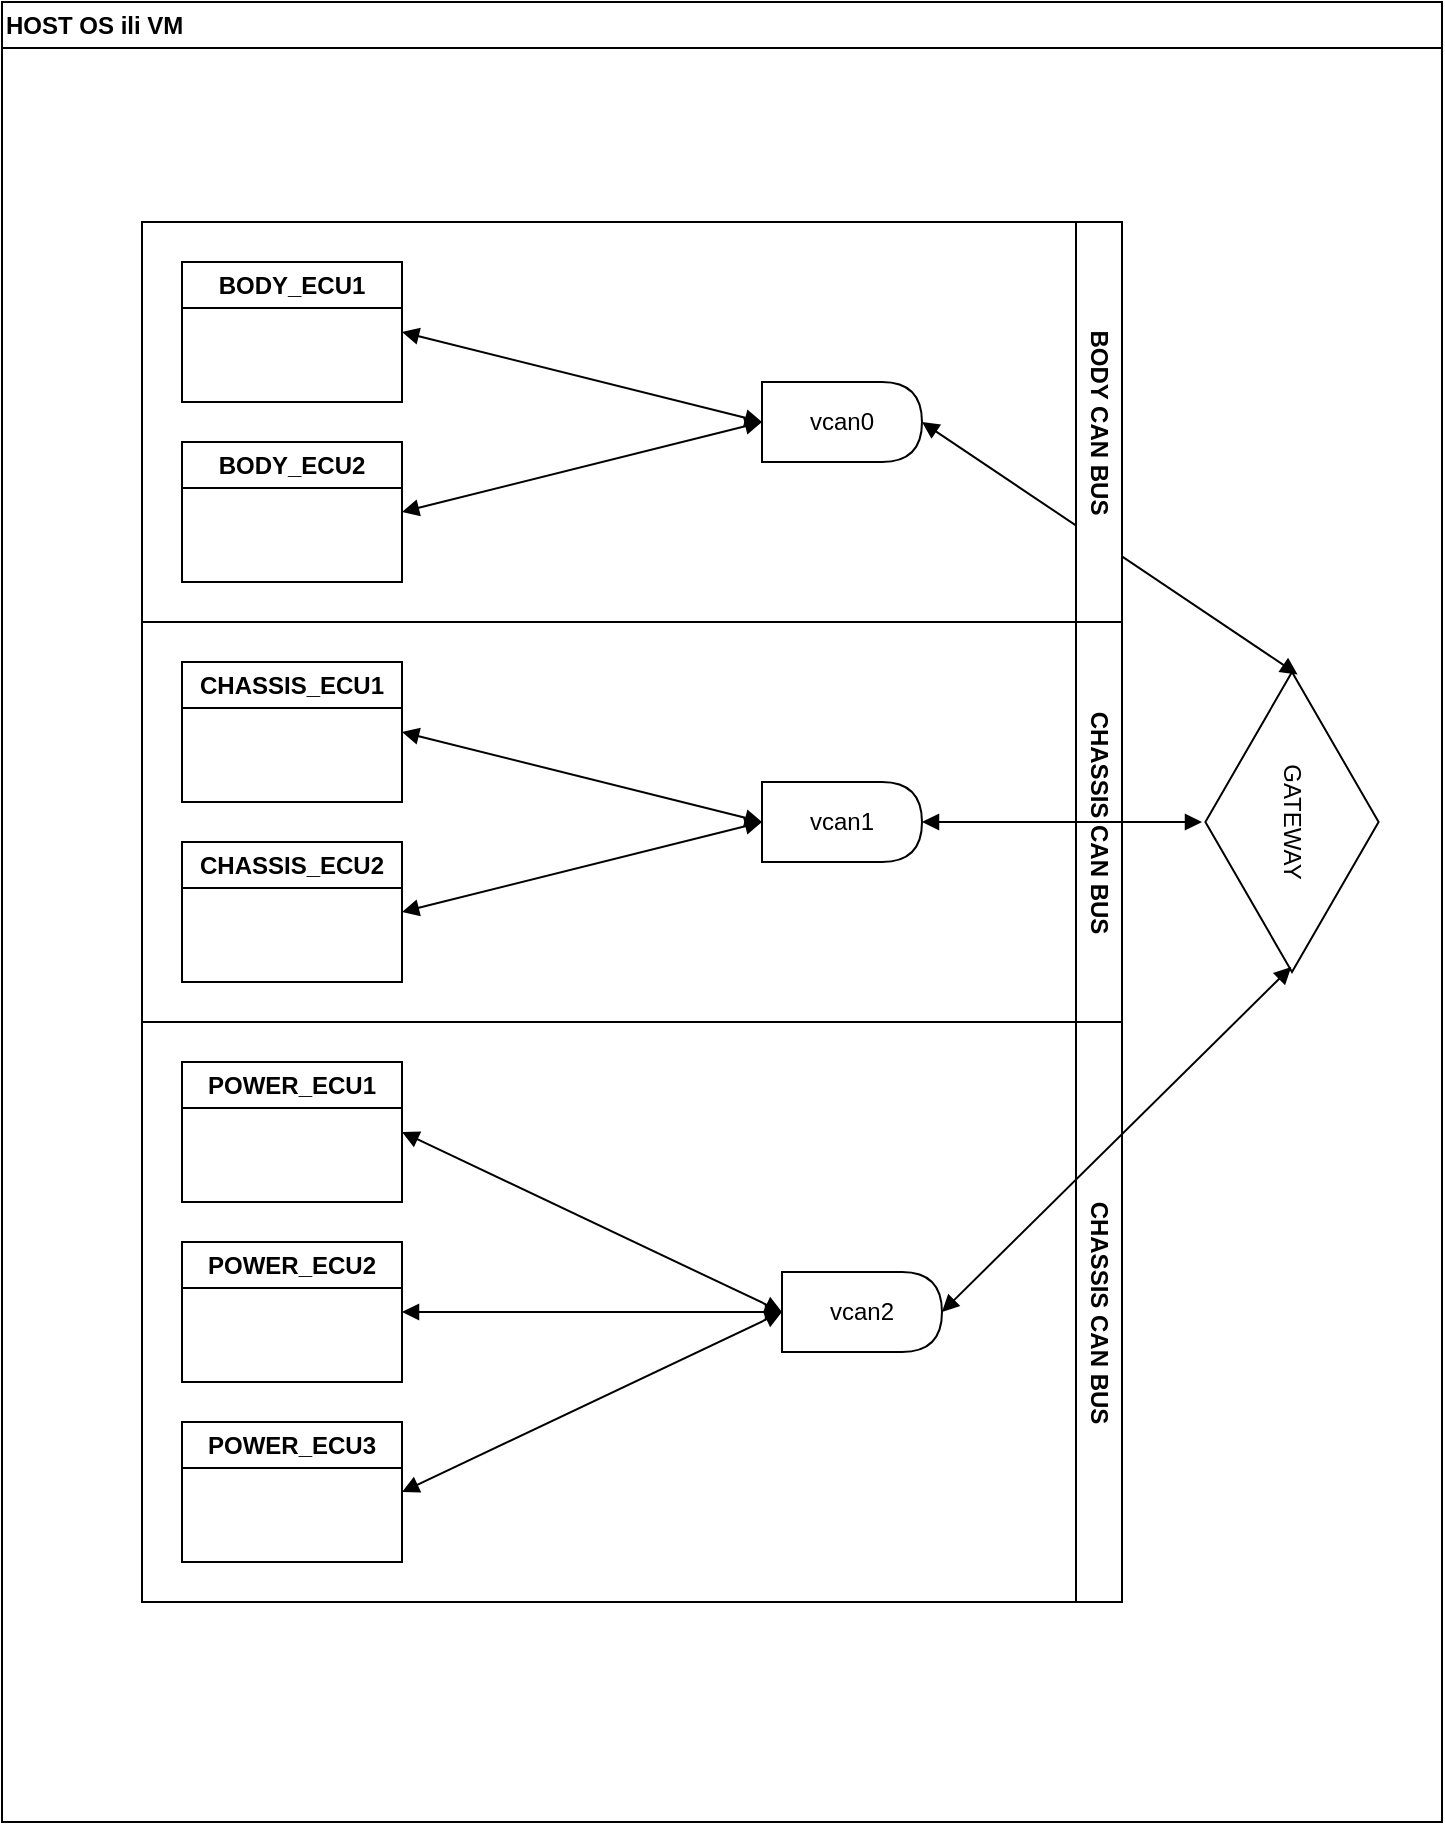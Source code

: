 <mxfile version="22.1.18" type="device">
  <diagram name="Page-1" id="lbpZoGU8aWm_6NN-oRw6">
    <mxGraphModel dx="1488" dy="787" grid="1" gridSize="10" guides="1" tooltips="1" connect="1" arrows="1" fold="1" page="1" pageScale="1" pageWidth="850" pageHeight="1100" math="0" shadow="0">
      <root>
        <mxCell id="0" />
        <mxCell id="1" parent="0" />
        <mxCell id="c1LUgHqlMUX5LM21KsU8-1" value="HOST OS ili VM" style="swimlane;whiteSpace=wrap;html=1;align=left;startSize=23;" vertex="1" parent="1">
          <mxGeometry x="120" y="220" width="720" height="910" as="geometry" />
        </mxCell>
        <mxCell id="c1LUgHqlMUX5LM21KsU8-3" value="BODY_ECU1" style="swimlane;whiteSpace=wrap;html=1;" vertex="1" parent="c1LUgHqlMUX5LM21KsU8-1">
          <mxGeometry x="90" y="130" width="110" height="70" as="geometry" />
        </mxCell>
        <mxCell id="c1LUgHqlMUX5LM21KsU8-4" value="BODY_ECU2" style="swimlane;whiteSpace=wrap;html=1;" vertex="1" parent="c1LUgHqlMUX5LM21KsU8-1">
          <mxGeometry x="90" y="220" width="110" height="70" as="geometry" />
        </mxCell>
        <mxCell id="c1LUgHqlMUX5LM21KsU8-7" value="&lt;div&gt;vcan0&lt;/div&gt;" style="shape=delay;whiteSpace=wrap;html=1;" vertex="1" parent="c1LUgHqlMUX5LM21KsU8-1">
          <mxGeometry x="380" y="190" width="80" height="40" as="geometry" />
        </mxCell>
        <mxCell id="c1LUgHqlMUX5LM21KsU8-9" value="" style="endArrow=block;startArrow=block;endFill=1;startFill=1;html=1;rounded=0;exitX=1;exitY=0.5;exitDx=0;exitDy=0;entryX=0;entryY=0.5;entryDx=0;entryDy=0;" edge="1" parent="c1LUgHqlMUX5LM21KsU8-1" source="c1LUgHqlMUX5LM21KsU8-3" target="c1LUgHqlMUX5LM21KsU8-7">
          <mxGeometry width="160" relative="1" as="geometry">
            <mxPoint x="220" y="210" as="sourcePoint" />
            <mxPoint x="380" y="210" as="targetPoint" />
          </mxGeometry>
        </mxCell>
        <mxCell id="c1LUgHqlMUX5LM21KsU8-10" value="" style="endArrow=block;startArrow=block;endFill=1;startFill=1;html=1;rounded=0;entryX=0;entryY=0.5;entryDx=0;entryDy=0;exitX=1;exitY=0.5;exitDx=0;exitDy=0;" edge="1" parent="c1LUgHqlMUX5LM21KsU8-1" source="c1LUgHqlMUX5LM21KsU8-4" target="c1LUgHqlMUX5LM21KsU8-7">
          <mxGeometry width="160" relative="1" as="geometry">
            <mxPoint x="200" y="250" as="sourcePoint" />
            <mxPoint x="450" y="230" as="targetPoint" />
          </mxGeometry>
        </mxCell>
        <mxCell id="c1LUgHqlMUX5LM21KsU8-22" value="&lt;div&gt;CHASSIS CAN BUS&lt;/div&gt;" style="swimlane;horizontal=0;whiteSpace=wrap;html=1;rotation=-180;" vertex="1" parent="c1LUgHqlMUX5LM21KsU8-1">
          <mxGeometry x="70" y="310" width="490" height="200" as="geometry" />
        </mxCell>
        <mxCell id="c1LUgHqlMUX5LM21KsU8-5" value="&lt;div&gt;CHASSIS_ECU1&lt;/div&gt;" style="swimlane;whiteSpace=wrap;html=1;" vertex="1" parent="c1LUgHqlMUX5LM21KsU8-22">
          <mxGeometry x="20" y="20" width="110" height="70" as="geometry" />
        </mxCell>
        <mxCell id="c1LUgHqlMUX5LM21KsU8-18" value="" style="endArrow=block;startArrow=block;endFill=1;startFill=1;html=1;rounded=0;exitX=1;exitY=0.5;exitDx=0;exitDy=0;entryX=0;entryY=0.5;entryDx=0;entryDy=0;" edge="1" parent="c1LUgHqlMUX5LM21KsU8-22" source="c1LUgHqlMUX5LM21KsU8-5" target="c1LUgHqlMUX5LM21KsU8-8">
          <mxGeometry width="160" relative="1" as="geometry">
            <mxPoint x="150" y="20" as="sourcePoint" />
            <mxPoint x="310" y="20" as="targetPoint" />
          </mxGeometry>
        </mxCell>
        <mxCell id="c1LUgHqlMUX5LM21KsU8-8" value="&lt;div&gt;vcan1&lt;/div&gt;" style="shape=delay;whiteSpace=wrap;html=1;" vertex="1" parent="c1LUgHqlMUX5LM21KsU8-22">
          <mxGeometry x="310" y="80" width="80" height="40" as="geometry" />
        </mxCell>
        <mxCell id="c1LUgHqlMUX5LM21KsU8-19" value="" style="endArrow=block;startArrow=block;endFill=1;startFill=1;html=1;rounded=0;exitX=1;exitY=0.5;exitDx=0;exitDy=0;entryX=0;entryY=0.5;entryDx=0;entryDy=0;" edge="1" parent="c1LUgHqlMUX5LM21KsU8-22" source="c1LUgHqlMUX5LM21KsU8-6" target="c1LUgHqlMUX5LM21KsU8-8">
          <mxGeometry width="160" relative="1" as="geometry">
            <mxPoint x="150" y="20" as="sourcePoint" />
            <mxPoint x="310" y="20" as="targetPoint" />
          </mxGeometry>
        </mxCell>
        <mxCell id="c1LUgHqlMUX5LM21KsU8-6" value="CHASSIS_ECU2" style="swimlane;whiteSpace=wrap;html=1;" vertex="1" parent="c1LUgHqlMUX5LM21KsU8-22">
          <mxGeometry x="20" y="110" width="110" height="70" as="geometry" />
        </mxCell>
        <mxCell id="c1LUgHqlMUX5LM21KsU8-23" value="&lt;div&gt;CHASSIS CAN BUS&lt;/div&gt;" style="swimlane;horizontal=0;whiteSpace=wrap;html=1;rotation=-180;" vertex="1" parent="c1LUgHqlMUX5LM21KsU8-1">
          <mxGeometry x="70" y="510" width="490" height="290" as="geometry" />
        </mxCell>
        <mxCell id="c1LUgHqlMUX5LM21KsU8-24" value="&lt;div&gt;POWER_ECU1&lt;/div&gt;" style="swimlane;whiteSpace=wrap;html=1;" vertex="1" parent="c1LUgHqlMUX5LM21KsU8-23">
          <mxGeometry x="20" y="20" width="110" height="70" as="geometry" />
        </mxCell>
        <mxCell id="c1LUgHqlMUX5LM21KsU8-25" value="" style="endArrow=block;startArrow=block;endFill=1;startFill=1;html=1;rounded=0;exitX=1;exitY=0.5;exitDx=0;exitDy=0;entryX=0;entryY=0.5;entryDx=0;entryDy=0;" edge="1" parent="c1LUgHqlMUX5LM21KsU8-23" source="c1LUgHqlMUX5LM21KsU8-24" target="c1LUgHqlMUX5LM21KsU8-26">
          <mxGeometry width="160" relative="1" as="geometry">
            <mxPoint x="150" y="110" as="sourcePoint" />
            <mxPoint x="310" y="110" as="targetPoint" />
          </mxGeometry>
        </mxCell>
        <mxCell id="c1LUgHqlMUX5LM21KsU8-26" value="&lt;div&gt;vcan2&lt;/div&gt;" style="shape=delay;whiteSpace=wrap;html=1;" vertex="1" parent="c1LUgHqlMUX5LM21KsU8-23">
          <mxGeometry x="320" y="125" width="80" height="40" as="geometry" />
        </mxCell>
        <mxCell id="c1LUgHqlMUX5LM21KsU8-27" value="" style="endArrow=block;startArrow=block;endFill=1;startFill=1;html=1;rounded=0;exitX=1;exitY=0.5;exitDx=0;exitDy=0;entryX=0;entryY=0.5;entryDx=0;entryDy=0;" edge="1" parent="c1LUgHqlMUX5LM21KsU8-23" source="c1LUgHqlMUX5LM21KsU8-28" target="c1LUgHqlMUX5LM21KsU8-26">
          <mxGeometry width="160" relative="1" as="geometry">
            <mxPoint x="150" y="110" as="sourcePoint" />
            <mxPoint x="310" y="110" as="targetPoint" />
          </mxGeometry>
        </mxCell>
        <mxCell id="c1LUgHqlMUX5LM21KsU8-28" value="POWER_ECU3" style="swimlane;whiteSpace=wrap;html=1;" vertex="1" parent="c1LUgHqlMUX5LM21KsU8-23">
          <mxGeometry x="20" y="200" width="110" height="70" as="geometry" />
        </mxCell>
        <mxCell id="c1LUgHqlMUX5LM21KsU8-29" value="&lt;div&gt;POWER_ECU2&lt;/div&gt;" style="swimlane;whiteSpace=wrap;html=1;" vertex="1" parent="c1LUgHqlMUX5LM21KsU8-23">
          <mxGeometry x="20" y="110" width="110" height="70" as="geometry" />
        </mxCell>
        <mxCell id="c1LUgHqlMUX5LM21KsU8-34" value="" style="endArrow=block;startArrow=block;endFill=1;startFill=1;html=1;rounded=0;exitX=1;exitY=0.5;exitDx=0;exitDy=0;entryX=0;entryY=0.5;entryDx=0;entryDy=0;" edge="1" parent="c1LUgHqlMUX5LM21KsU8-23" source="c1LUgHqlMUX5LM21KsU8-29" target="c1LUgHqlMUX5LM21KsU8-26">
          <mxGeometry width="160" relative="1" as="geometry">
            <mxPoint x="150" y="60" as="sourcePoint" />
            <mxPoint x="310" y="60" as="targetPoint" />
          </mxGeometry>
        </mxCell>
        <mxCell id="c1LUgHqlMUX5LM21KsU8-36" value="&lt;div&gt;GATEWAY&lt;/div&gt;" style="html=1;whiteSpace=wrap;aspect=fixed;shape=isoRectangle;rotation=90;" vertex="1" parent="c1LUgHqlMUX5LM21KsU8-1">
          <mxGeometry x="570" y="365" width="150" height="90" as="geometry" />
        </mxCell>
        <mxCell id="c1LUgHqlMUX5LM21KsU8-39" value="" style="endArrow=block;startArrow=block;endFill=1;startFill=1;html=1;rounded=0;exitX=1;exitY=0.5;exitDx=0;exitDy=0;entryX=0.008;entryY=0.469;entryDx=0;entryDy=0;entryPerimeter=0;" edge="1" parent="c1LUgHqlMUX5LM21KsU8-1" source="c1LUgHqlMUX5LM21KsU8-7" target="c1LUgHqlMUX5LM21KsU8-36">
          <mxGeometry width="160" relative="1" as="geometry">
            <mxPoint x="520" y="160" as="sourcePoint" />
            <mxPoint x="680" y="160" as="targetPoint" />
          </mxGeometry>
        </mxCell>
        <mxCell id="c1LUgHqlMUX5LM21KsU8-40" value="" style="endArrow=block;startArrow=block;endFill=1;startFill=1;html=1;rounded=0;exitX=1;exitY=0.5;exitDx=0;exitDy=0;" edge="1" parent="c1LUgHqlMUX5LM21KsU8-1" source="c1LUgHqlMUX5LM21KsU8-8" target="c1LUgHqlMUX5LM21KsU8-36">
          <mxGeometry width="160" relative="1" as="geometry">
            <mxPoint x="440" y="410" as="sourcePoint" />
            <mxPoint x="628" y="536" as="targetPoint" />
          </mxGeometry>
        </mxCell>
        <mxCell id="c1LUgHqlMUX5LM21KsU8-41" value="" style="endArrow=block;startArrow=block;endFill=1;startFill=1;html=1;rounded=0;exitX=1;exitY=0.5;exitDx=0;exitDy=0;entryX=0.983;entryY=0.504;entryDx=0;entryDy=0;entryPerimeter=0;" edge="1" parent="c1LUgHqlMUX5LM21KsU8-1" source="c1LUgHqlMUX5LM21KsU8-26" target="c1LUgHqlMUX5LM21KsU8-36">
          <mxGeometry width="160" relative="1" as="geometry">
            <mxPoint x="490" y="650" as="sourcePoint" />
            <mxPoint x="630" y="650" as="targetPoint" />
          </mxGeometry>
        </mxCell>
        <mxCell id="c1LUgHqlMUX5LM21KsU8-21" value="&lt;div&gt;BODY CAN BUS&lt;/div&gt;" style="swimlane;horizontal=0;whiteSpace=wrap;html=1;rotation=-180;" vertex="1" parent="1">
          <mxGeometry x="190" y="330" width="490" height="200" as="geometry" />
        </mxCell>
      </root>
    </mxGraphModel>
  </diagram>
</mxfile>
